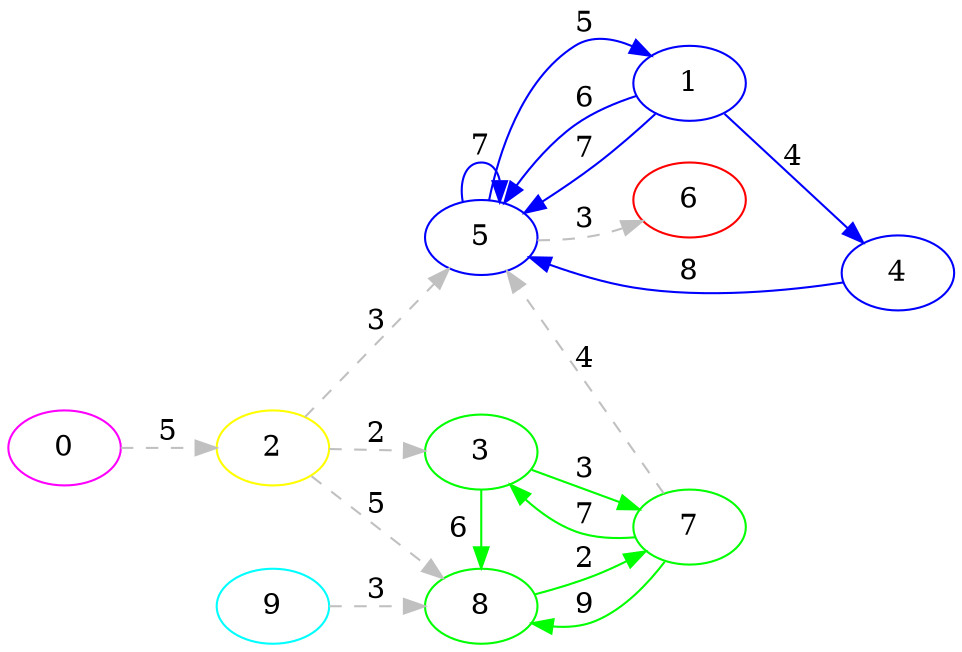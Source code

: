 digraph G {
ranksep = "equally";
rankdir = LR;
{rank = same; 0; };
{rank = same; 2; };
{rank = same; 5; 3; 8; };
{rank = same; 1; 6; 7; };
{rank = same; 4; };
{rank = same; };
{rank = same; 9; };
{rank = same; };
6 [color = "red"];
4 [color = "blue"];
1 [color = "blue"];
5 [color = "blue"];
8 [color = "green"];
7 [color = "green"];
3 [color = "green"];
2 [color = "yellow"];
0 [color = "magenta"];
9 [color = "aqua"];
0->2[label="5" color = "grey" style = "dashed"];
2->5[label="3" color = "grey" style = "dashed"];
2->3[label="2" color = "grey" style = "dashed"];
2->8[label="5" color = "grey" style = "dashed"];
5->1[label="5" color = "blue"];
5->6[label="3" color = "grey" style = "dashed"];
5->5[label="7" color = "blue"];
3->7[label="3" color = "green"];
3->8[label="6" color = "green"];
8->7[label="2" color = "green"];
1->5[label="6" color = "blue"];
1->4[label="4" color = "blue"];
1->5[label="7" color = "blue"];
6
7->8[label="9" color = "green"];
7->3[label="7" color = "green"];
7->5[label="4" color = "grey" style = "dashed"];
4->5[label="8" color = "blue"];
9->8[label="3" color = "grey" style = "dashed"];
}
